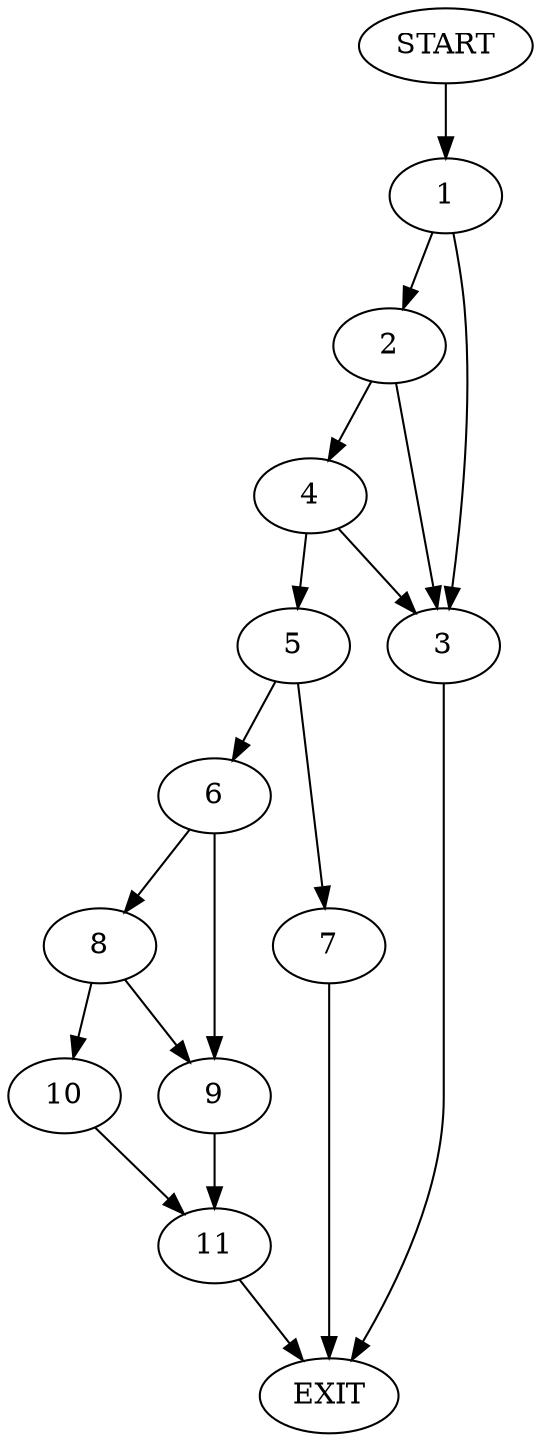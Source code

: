digraph {
0 [label="START"]
12 [label="EXIT"]
0 -> 1
1 -> 2
1 -> 3
3 -> 12
2 -> 4
2 -> 3
4 -> 5
4 -> 3
5 -> 6
5 -> 7
6 -> 8
6 -> 9
7 -> 12
8 -> 10
8 -> 9
9 -> 11
10 -> 11
11 -> 12
}
